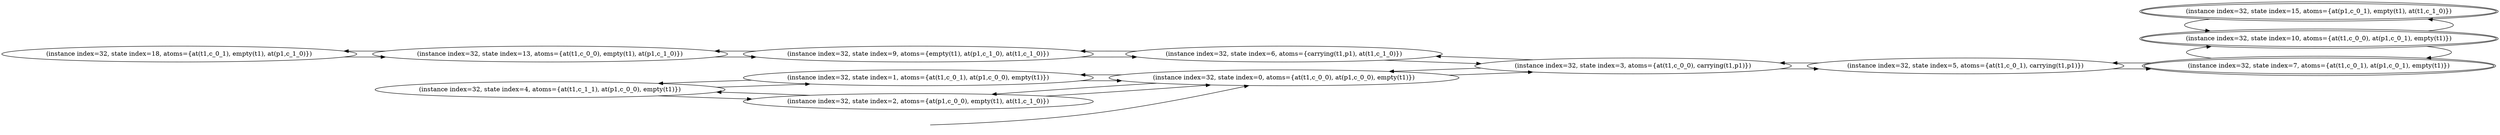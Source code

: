 digraph {
rankdir="LR"
s18[label="(instance index=32, state index=18, atoms={at(t1,c_0_1), empty(t1), at(p1,c_1_0)})"]
s4[label="(instance index=32, state index=4, atoms={at(t1,c_1_1), at(p1,c_0_0), empty(t1)})"]
s13[label="(instance index=32, state index=13, atoms={at(t1,c_0_0), empty(t1), at(p1,c_1_0)})"]
s9[label="(instance index=32, state index=9, atoms={empty(t1), at(p1,c_1_0), at(t1,c_1_0)})"]
s1[label="(instance index=32, state index=1, atoms={at(t1,c_0_1), at(p1,c_0_0), empty(t1)})"]
s2[label="(instance index=32, state index=2, atoms={at(p1,c_0_0), empty(t1), at(t1,c_1_0)})"]
s6[label="(instance index=32, state index=6, atoms={carrying(t1,p1), at(t1,c_1_0)})"]
s0[label="(instance index=32, state index=0, atoms={at(t1,c_0_0), at(p1,c_0_0), empty(t1)})"]
s3[label="(instance index=32, state index=3, atoms={at(t1,c_0_0), carrying(t1,p1)})"]
s5[label="(instance index=32, state index=5, atoms={at(t1,c_0_1), carrying(t1,p1)})"]
s10[peripheries=2,label="(instance index=32, state index=10, atoms={at(t1,c_0_0), at(p1,c_0_1), empty(t1)})"]
s7[peripheries=2,label="(instance index=32, state index=7, atoms={at(t1,c_0_1), at(p1,c_0_1), empty(t1)})"]
s15[peripheries=2,label="(instance index=32, state index=15, atoms={at(p1,c_0_1), empty(t1), at(t1,c_1_0)})"]
Dangling [ label = "", style = invis ]
{ rank = same; Dangling }
Dangling -> s0
{ rank = same; s0}
{ rank = same; s4,s13}
{ rank = same; s9,s1,s2}
{ rank = same; s6,s0}
{ rank = same; s3}
{ rank = same; s5}
{ rank = same; s10,s7,s15}
{
s18->s13
}
{
s4->s2
s4->s1
s13->s18
s13->s9
}
{
s9->s6
s9->s13
s1->s4
s1->s0
s2->s4
s2->s0
}
{
s6->s3
s6->s9
s0->s3
s0->s2
s0->s1
}
{
s3->s5
s3->s6
s3->s0
}
{
s5->s7
s5->s3
}
{
s10->s15
s10->s7
s7->s5
s7->s10
s15->s10
}
}
